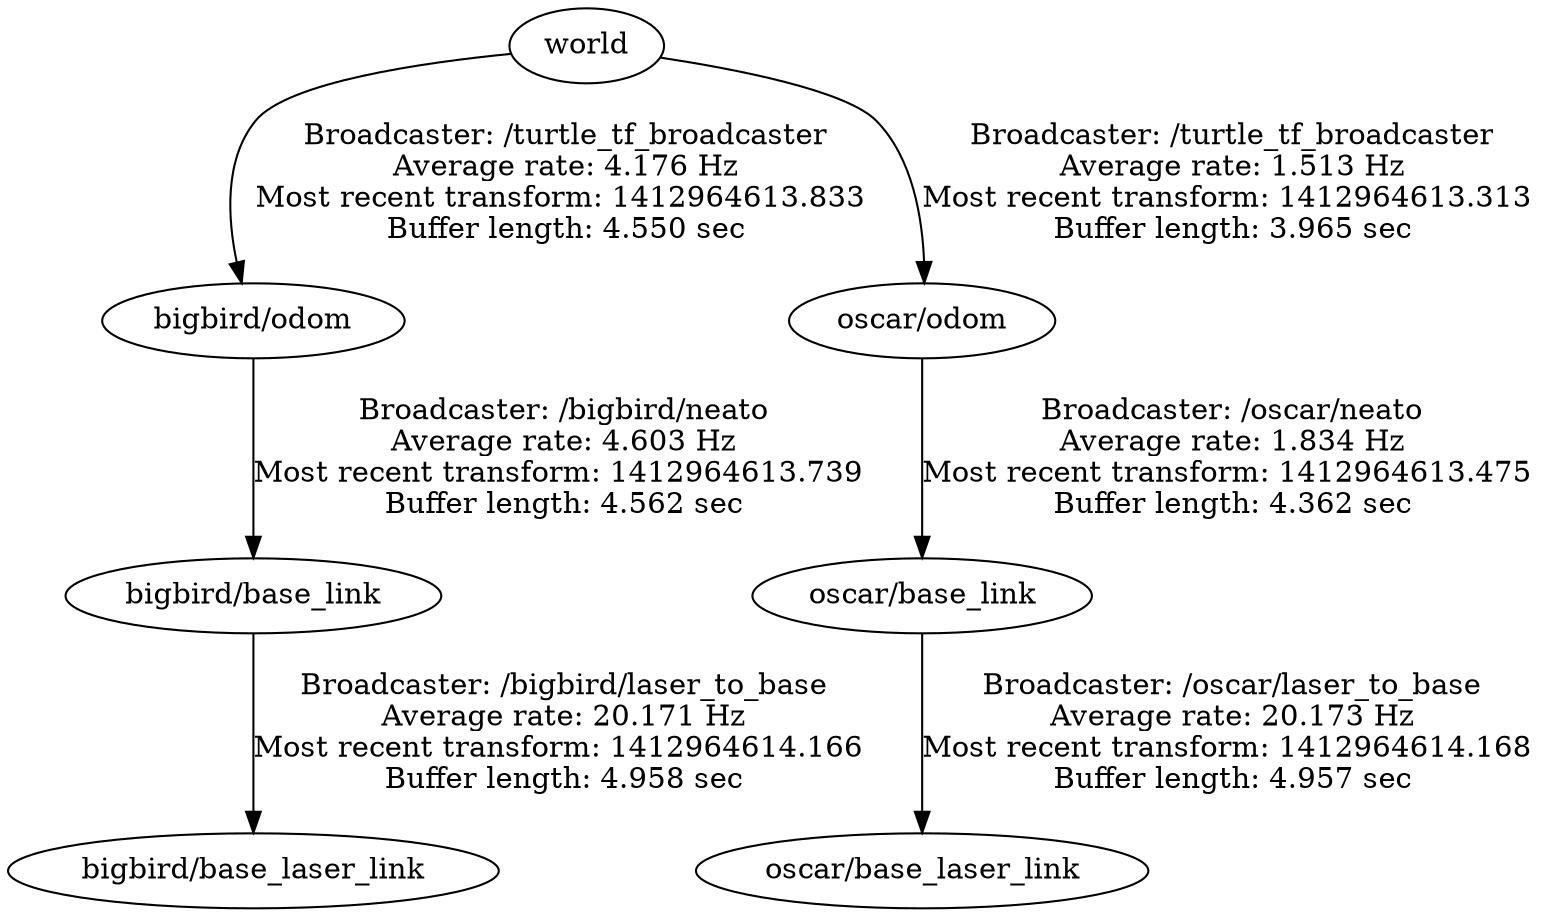 digraph G {
"bigbird/base_link" -> "bigbird/base_laser_link"[label="Broadcaster: /bigbird/laser_to_base\nAverage rate: 20.171 Hz\nMost recent transform: 1412964614.166 \nBuffer length: 4.958 sec\n"];
"bigbird/odom" -> "bigbird/base_link"[label="Broadcaster: /bigbird/neato\nAverage rate: 4.603 Hz\nMost recent transform: 1412964613.739 \nBuffer length: 4.562 sec\n"];
"oscar/base_link" -> "oscar/base_laser_link"[label="Broadcaster: /oscar/laser_to_base\nAverage rate: 20.173 Hz\nMost recent transform: 1412964614.168 \nBuffer length: 4.957 sec\n"];
"oscar/odom" -> "oscar/base_link"[label="Broadcaster: /oscar/neato\nAverage rate: 1.834 Hz\nMost recent transform: 1412964613.475 \nBuffer length: 4.362 sec\n"];
"world" -> "bigbird/odom"[label="Broadcaster: /turtle_tf_broadcaster\nAverage rate: 4.176 Hz\nMost recent transform: 1412964613.833 \nBuffer length: 4.550 sec\n"];
"world" -> "oscar/odom"[label="Broadcaster: /turtle_tf_broadcaster\nAverage rate: 1.513 Hz\nMost recent transform: 1412964613.313 \nBuffer length: 3.965 sec\n"];
}